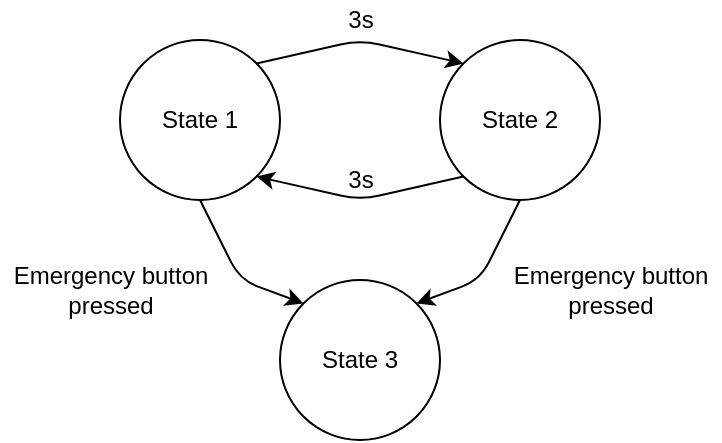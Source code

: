 <mxfile version="13.6.6" type="device"><diagram id="JdKtZqUglFzWrwQxgcgd" name="Page-1"><mxGraphModel dx="862" dy="450" grid="1" gridSize="10" guides="1" tooltips="1" connect="1" arrows="1" fold="1" page="1" pageScale="1" pageWidth="827" pageHeight="1169" math="0" shadow="0"><root><mxCell id="0"/><mxCell id="1" parent="0"/><mxCell id="EdOm0a9wtfQJxBKokrB3-1" value="State 1" style="ellipse;whiteSpace=wrap;html=1;aspect=fixed;" vertex="1" parent="1"><mxGeometry x="120" y="80" width="80" height="80" as="geometry"/></mxCell><mxCell id="EdOm0a9wtfQJxBKokrB3-2" value="State 2" style="ellipse;whiteSpace=wrap;html=1;aspect=fixed;" vertex="1" parent="1"><mxGeometry x="280" y="80" width="80" height="80" as="geometry"/></mxCell><mxCell id="EdOm0a9wtfQJxBKokrB3-3" value="State 3" style="ellipse;whiteSpace=wrap;html=1;aspect=fixed;" vertex="1" parent="1"><mxGeometry x="200" y="200" width="80" height="80" as="geometry"/></mxCell><mxCell id="EdOm0a9wtfQJxBKokrB3-8" value="" style="endArrow=classic;html=1;exitX=1;exitY=0;exitDx=0;exitDy=0;entryX=0;entryY=0;entryDx=0;entryDy=0;" edge="1" parent="1" source="EdOm0a9wtfQJxBKokrB3-1" target="EdOm0a9wtfQJxBKokrB3-2"><mxGeometry width="50" height="50" relative="1" as="geometry"><mxPoint x="390" y="230" as="sourcePoint"/><mxPoint x="440" y="180" as="targetPoint"/><Array as="points"><mxPoint x="240" y="80"/></Array></mxGeometry></mxCell><mxCell id="EdOm0a9wtfQJxBKokrB3-9" value="" style="endArrow=classic;html=1;exitX=0;exitY=1;exitDx=0;exitDy=0;entryX=1;entryY=1;entryDx=0;entryDy=0;" edge="1" parent="1" source="EdOm0a9wtfQJxBKokrB3-2" target="EdOm0a9wtfQJxBKokrB3-1"><mxGeometry width="50" height="50" relative="1" as="geometry"><mxPoint x="301.716" y="101.716" as="sourcePoint"/><mxPoint x="198.284" y="101.716" as="targetPoint"/><Array as="points"><mxPoint x="240" y="160"/></Array></mxGeometry></mxCell><mxCell id="EdOm0a9wtfQJxBKokrB3-10" value="" style="endArrow=classic;html=1;exitX=0.5;exitY=1;exitDx=0;exitDy=0;entryX=0;entryY=0;entryDx=0;entryDy=0;" edge="1" parent="1" source="EdOm0a9wtfQJxBKokrB3-1" target="EdOm0a9wtfQJxBKokrB3-3"><mxGeometry width="50" height="50" relative="1" as="geometry"><mxPoint x="390" y="230" as="sourcePoint"/><mxPoint x="440" y="180" as="targetPoint"/><Array as="points"><mxPoint x="180" y="200"/></Array></mxGeometry></mxCell><mxCell id="EdOm0a9wtfQJxBKokrB3-11" value="" style="endArrow=classic;html=1;exitX=0.5;exitY=1;exitDx=0;exitDy=0;entryX=1;entryY=0;entryDx=0;entryDy=0;" edge="1" parent="1" source="EdOm0a9wtfQJxBKokrB3-2" target="EdOm0a9wtfQJxBKokrB3-3"><mxGeometry width="50" height="50" relative="1" as="geometry"><mxPoint x="170" y="170" as="sourcePoint"/><mxPoint x="221.716" y="221.716" as="targetPoint"/><Array as="points"><mxPoint x="300" y="200"/></Array></mxGeometry></mxCell><mxCell id="EdOm0a9wtfQJxBKokrB3-12" value="3s" style="text;html=1;align=center;verticalAlign=middle;resizable=0;points=[];autosize=1;" vertex="1" parent="1"><mxGeometry x="225" y="60" width="30" height="20" as="geometry"/></mxCell><mxCell id="EdOm0a9wtfQJxBKokrB3-13" value="3s" style="text;html=1;align=center;verticalAlign=middle;resizable=0;points=[];autosize=1;" vertex="1" parent="1"><mxGeometry x="225" y="140" width="30" height="20" as="geometry"/></mxCell><mxCell id="EdOm0a9wtfQJxBKokrB3-14" value="Emergency button&lt;br&gt;pressed" style="text;html=1;align=center;verticalAlign=middle;resizable=0;points=[];autosize=1;" vertex="1" parent="1"><mxGeometry x="310" y="190" width="110" height="30" as="geometry"/></mxCell><mxCell id="EdOm0a9wtfQJxBKokrB3-15" value="Emergency button&lt;br&gt;pressed" style="text;html=1;align=center;verticalAlign=middle;resizable=0;points=[];autosize=1;" vertex="1" parent="1"><mxGeometry x="60" y="190" width="110" height="30" as="geometry"/></mxCell></root></mxGraphModel></diagram></mxfile>